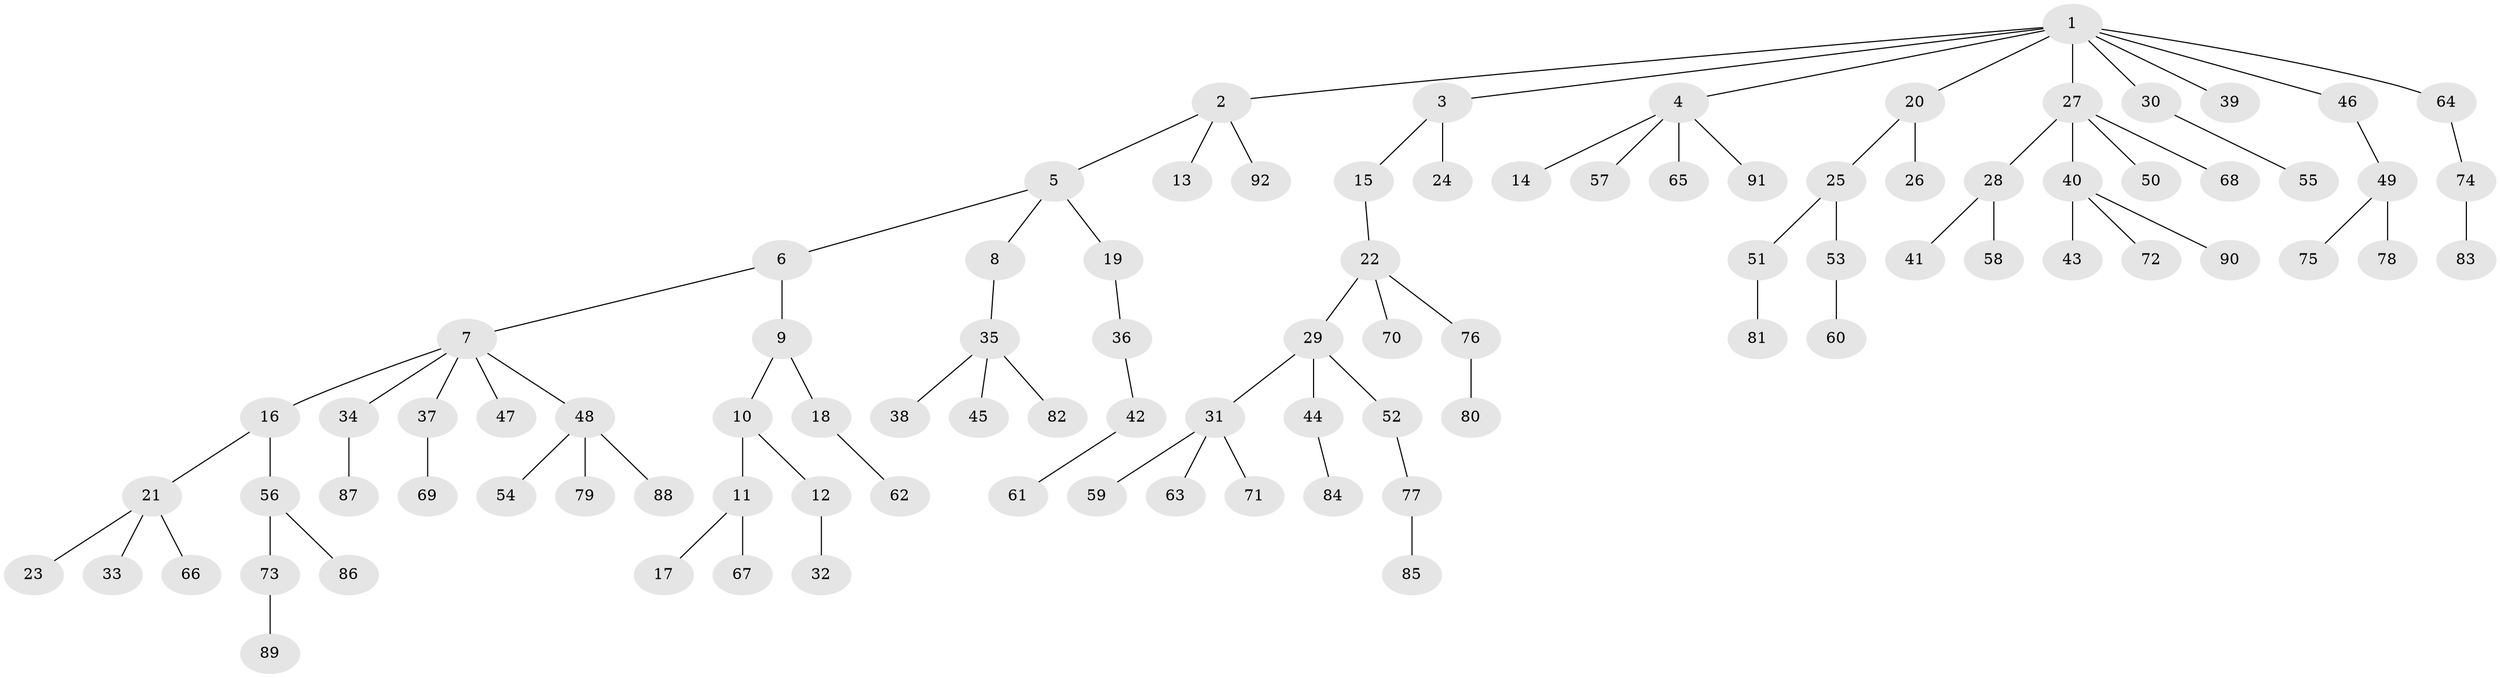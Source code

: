 // coarse degree distribution, {11: 0.015625, 2: 0.1875, 4: 0.0625, 5: 0.015625, 7: 0.015625, 3: 0.140625, 1: 0.5625}
// Generated by graph-tools (version 1.1) at 2025/52/02/27/25 19:52:13]
// undirected, 92 vertices, 91 edges
graph export_dot {
graph [start="1"]
  node [color=gray90,style=filled];
  1;
  2;
  3;
  4;
  5;
  6;
  7;
  8;
  9;
  10;
  11;
  12;
  13;
  14;
  15;
  16;
  17;
  18;
  19;
  20;
  21;
  22;
  23;
  24;
  25;
  26;
  27;
  28;
  29;
  30;
  31;
  32;
  33;
  34;
  35;
  36;
  37;
  38;
  39;
  40;
  41;
  42;
  43;
  44;
  45;
  46;
  47;
  48;
  49;
  50;
  51;
  52;
  53;
  54;
  55;
  56;
  57;
  58;
  59;
  60;
  61;
  62;
  63;
  64;
  65;
  66;
  67;
  68;
  69;
  70;
  71;
  72;
  73;
  74;
  75;
  76;
  77;
  78;
  79;
  80;
  81;
  82;
  83;
  84;
  85;
  86;
  87;
  88;
  89;
  90;
  91;
  92;
  1 -- 2;
  1 -- 3;
  1 -- 4;
  1 -- 20;
  1 -- 27;
  1 -- 30;
  1 -- 39;
  1 -- 46;
  1 -- 64;
  2 -- 5;
  2 -- 13;
  2 -- 92;
  3 -- 15;
  3 -- 24;
  4 -- 14;
  4 -- 57;
  4 -- 65;
  4 -- 91;
  5 -- 6;
  5 -- 8;
  5 -- 19;
  6 -- 7;
  6 -- 9;
  7 -- 16;
  7 -- 34;
  7 -- 37;
  7 -- 47;
  7 -- 48;
  8 -- 35;
  9 -- 10;
  9 -- 18;
  10 -- 11;
  10 -- 12;
  11 -- 17;
  11 -- 67;
  12 -- 32;
  15 -- 22;
  16 -- 21;
  16 -- 56;
  18 -- 62;
  19 -- 36;
  20 -- 25;
  20 -- 26;
  21 -- 23;
  21 -- 33;
  21 -- 66;
  22 -- 29;
  22 -- 70;
  22 -- 76;
  25 -- 51;
  25 -- 53;
  27 -- 28;
  27 -- 40;
  27 -- 50;
  27 -- 68;
  28 -- 41;
  28 -- 58;
  29 -- 31;
  29 -- 44;
  29 -- 52;
  30 -- 55;
  31 -- 59;
  31 -- 63;
  31 -- 71;
  34 -- 87;
  35 -- 38;
  35 -- 45;
  35 -- 82;
  36 -- 42;
  37 -- 69;
  40 -- 43;
  40 -- 72;
  40 -- 90;
  42 -- 61;
  44 -- 84;
  46 -- 49;
  48 -- 54;
  48 -- 79;
  48 -- 88;
  49 -- 75;
  49 -- 78;
  51 -- 81;
  52 -- 77;
  53 -- 60;
  56 -- 73;
  56 -- 86;
  64 -- 74;
  73 -- 89;
  74 -- 83;
  76 -- 80;
  77 -- 85;
}
